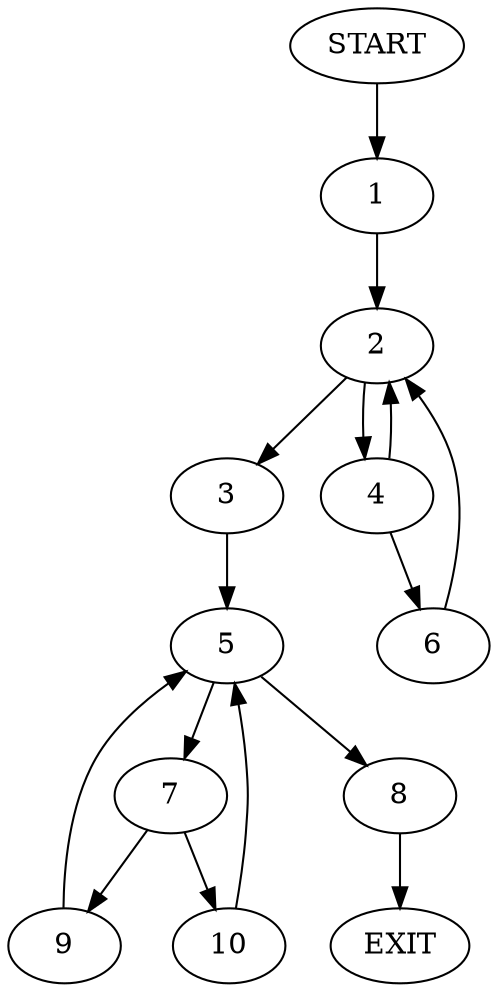 digraph {
0 [label="START"]
11 [label="EXIT"]
0 -> 1
1 -> 2
2 -> 3
2 -> 4
3 -> 5
4 -> 2
4 -> 6
6 -> 2
5 -> 7
5 -> 8
7 -> 9
7 -> 10
8 -> 11
10 -> 5
9 -> 5
}
